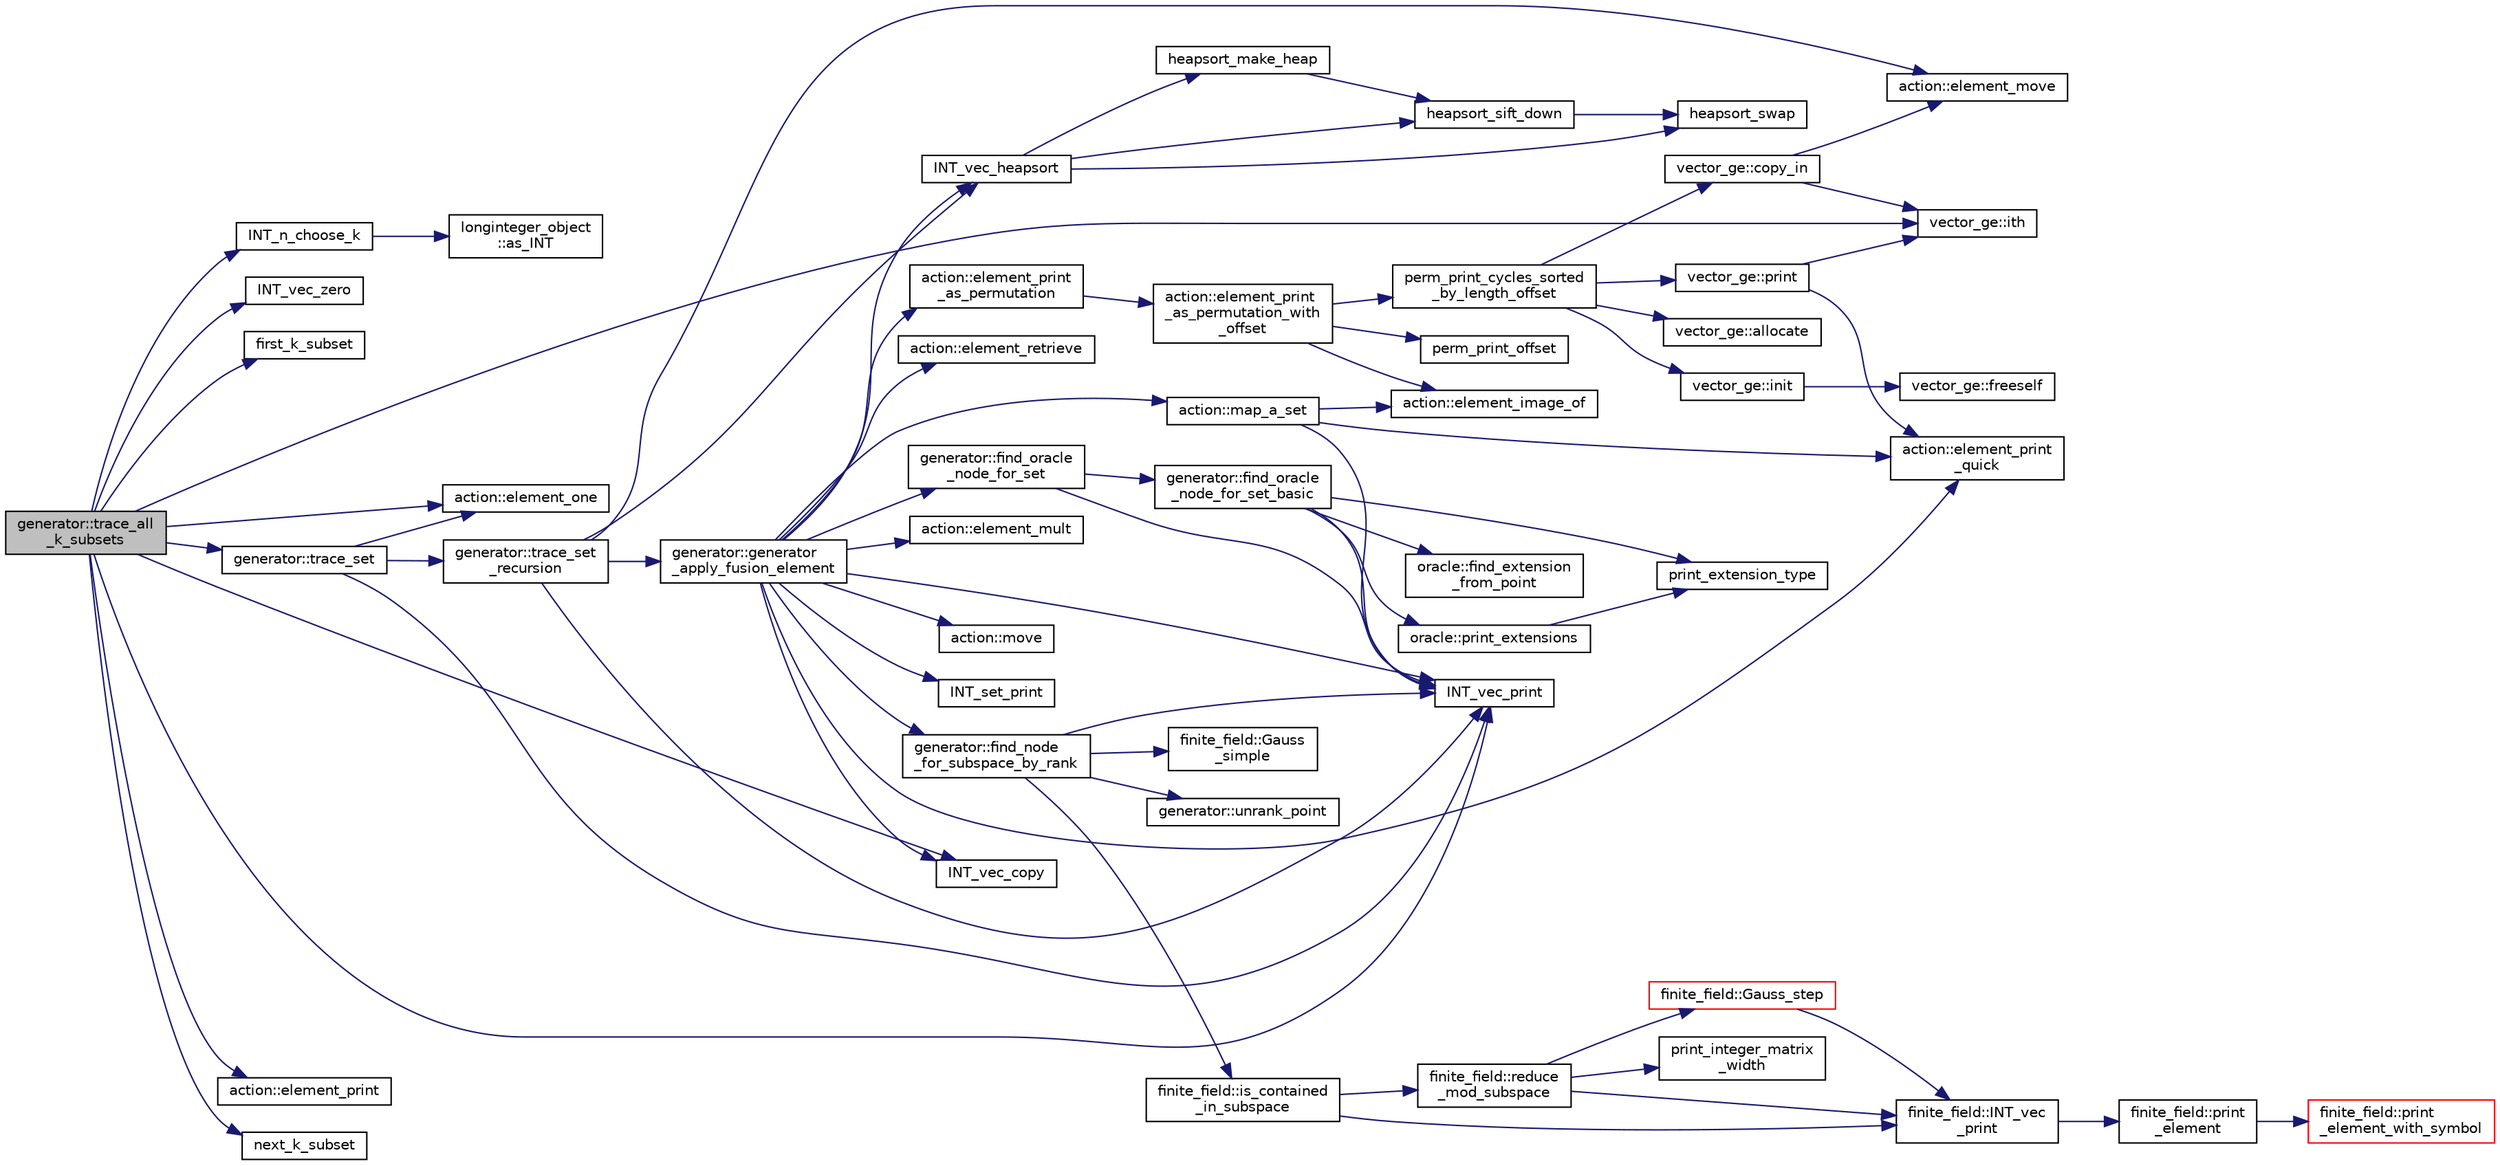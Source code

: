 digraph "generator::trace_all_k_subsets"
{
  edge [fontname="Helvetica",fontsize="10",labelfontname="Helvetica",labelfontsize="10"];
  node [fontname="Helvetica",fontsize="10",shape=record];
  rankdir="LR";
  Node21413 [label="generator::trace_all\l_k_subsets",height=0.2,width=0.4,color="black", fillcolor="grey75", style="filled", fontcolor="black"];
  Node21413 -> Node21414 [color="midnightblue",fontsize="10",style="solid",fontname="Helvetica"];
  Node21414 [label="INT_n_choose_k",height=0.2,width=0.4,color="black", fillcolor="white", style="filled",URL="$d2/d7c/combinatorics_8_c.html#aa74adc702e59feadb839f44c0aaec8f6"];
  Node21414 -> Node21415 [color="midnightblue",fontsize="10",style="solid",fontname="Helvetica"];
  Node21415 [label="longinteger_object\l::as_INT",height=0.2,width=0.4,color="black", fillcolor="white", style="filled",URL="$dd/d7e/classlonginteger__object.html#afb992d4679a6741acc63c8bcba27971e"];
  Node21413 -> Node21416 [color="midnightblue",fontsize="10",style="solid",fontname="Helvetica"];
  Node21416 [label="INT_vec_zero",height=0.2,width=0.4,color="black", fillcolor="white", style="filled",URL="$df/dbf/sajeeb_8_c.html#aa8c9c7977203577026080f546fe4980f"];
  Node21413 -> Node21417 [color="midnightblue",fontsize="10",style="solid",fontname="Helvetica"];
  Node21417 [label="first_k_subset",height=0.2,width=0.4,color="black", fillcolor="white", style="filled",URL="$d2/d7c/combinatorics_8_c.html#ae927aec4a5b64166d7793be334fc82b5"];
  Node21413 -> Node21418 [color="midnightblue",fontsize="10",style="solid",fontname="Helvetica"];
  Node21418 [label="INT_vec_print",height=0.2,width=0.4,color="black", fillcolor="white", style="filled",URL="$df/dbf/sajeeb_8_c.html#a79a5901af0b47dd0d694109543c027fe"];
  Node21413 -> Node21419 [color="midnightblue",fontsize="10",style="solid",fontname="Helvetica"];
  Node21419 [label="INT_vec_copy",height=0.2,width=0.4,color="black", fillcolor="white", style="filled",URL="$df/dbf/sajeeb_8_c.html#ac2d875e27e009af6ec04d17254d11075"];
  Node21413 -> Node21420 [color="midnightblue",fontsize="10",style="solid",fontname="Helvetica"];
  Node21420 [label="action::element_one",height=0.2,width=0.4,color="black", fillcolor="white", style="filled",URL="$d2/d86/classaction.html#a780a105daf04d6d1fe7e2f63b3c88e3b"];
  Node21413 -> Node21421 [color="midnightblue",fontsize="10",style="solid",fontname="Helvetica"];
  Node21421 [label="vector_ge::ith",height=0.2,width=0.4,color="black", fillcolor="white", style="filled",URL="$d4/d6e/classvector__ge.html#a1ff002e8b746a9beb119d57dcd4a15ff"];
  Node21413 -> Node21422 [color="midnightblue",fontsize="10",style="solid",fontname="Helvetica"];
  Node21422 [label="generator::trace_set",height=0.2,width=0.4,color="black", fillcolor="white", style="filled",URL="$d7/d73/classgenerator.html#ae34b55cbb999d9b2aa9dacc8748de0b2"];
  Node21422 -> Node21418 [color="midnightblue",fontsize="10",style="solid",fontname="Helvetica"];
  Node21422 -> Node21420 [color="midnightblue",fontsize="10",style="solid",fontname="Helvetica"];
  Node21422 -> Node21423 [color="midnightblue",fontsize="10",style="solid",fontname="Helvetica"];
  Node21423 [label="generator::trace_set\l_recursion",height=0.2,width=0.4,color="black", fillcolor="white", style="filled",URL="$d7/d73/classgenerator.html#aede118133e199ff6a1a381c7da8366b4"];
  Node21423 -> Node21418 [color="midnightblue",fontsize="10",style="solid",fontname="Helvetica"];
  Node21423 -> Node21424 [color="midnightblue",fontsize="10",style="solid",fontname="Helvetica"];
  Node21424 [label="INT_vec_heapsort",height=0.2,width=0.4,color="black", fillcolor="white", style="filled",URL="$d5/de2/foundations_2data__structures_2data__structures_8h.html#a3590ad9987f801fbfc94634300182f39"];
  Node21424 -> Node21425 [color="midnightblue",fontsize="10",style="solid",fontname="Helvetica"];
  Node21425 [label="heapsort_make_heap",height=0.2,width=0.4,color="black", fillcolor="white", style="filled",URL="$d4/dd7/sorting_8_c.html#a42f24453d7d77eeb1338ebd1a13cfdbb"];
  Node21425 -> Node21426 [color="midnightblue",fontsize="10",style="solid",fontname="Helvetica"];
  Node21426 [label="heapsort_sift_down",height=0.2,width=0.4,color="black", fillcolor="white", style="filled",URL="$d4/dd7/sorting_8_c.html#a65cbb1a6a3f01f511673705437ddc18b"];
  Node21426 -> Node21427 [color="midnightblue",fontsize="10",style="solid",fontname="Helvetica"];
  Node21427 [label="heapsort_swap",height=0.2,width=0.4,color="black", fillcolor="white", style="filled",URL="$d4/dd7/sorting_8_c.html#a8f048362e6065297b19b6975bcbbfcc6"];
  Node21424 -> Node21427 [color="midnightblue",fontsize="10",style="solid",fontname="Helvetica"];
  Node21424 -> Node21426 [color="midnightblue",fontsize="10",style="solid",fontname="Helvetica"];
  Node21423 -> Node21428 [color="midnightblue",fontsize="10",style="solid",fontname="Helvetica"];
  Node21428 [label="generator::generator\l_apply_fusion_element",height=0.2,width=0.4,color="black", fillcolor="white", style="filled",URL="$d7/d73/classgenerator.html#a5e555672da45c6fbc2c5b2d2aa9bb537"];
  Node21428 -> Node21429 [color="midnightblue",fontsize="10",style="solid",fontname="Helvetica"];
  Node21429 [label="INT_set_print",height=0.2,width=0.4,color="black", fillcolor="white", style="filled",URL="$df/dbf/sajeeb_8_c.html#a97614645ec11df30e0e896367f91ffd9"];
  Node21428 -> Node21430 [color="midnightblue",fontsize="10",style="solid",fontname="Helvetica"];
  Node21430 [label="action::element_retrieve",height=0.2,width=0.4,color="black", fillcolor="white", style="filled",URL="$d2/d86/classaction.html#ad28f6f8810ffbad64c1490f78e51e2b1"];
  Node21428 -> Node21431 [color="midnightblue",fontsize="10",style="solid",fontname="Helvetica"];
  Node21431 [label="action::element_print\l_quick",height=0.2,width=0.4,color="black", fillcolor="white", style="filled",URL="$d2/d86/classaction.html#a4844680cf6750396f76494a28655265b"];
  Node21428 -> Node21432 [color="midnightblue",fontsize="10",style="solid",fontname="Helvetica"];
  Node21432 [label="action::element_print\l_as_permutation",height=0.2,width=0.4,color="black", fillcolor="white", style="filled",URL="$d2/d86/classaction.html#a2975618a8203187b688a67c947150bb8"];
  Node21432 -> Node21433 [color="midnightblue",fontsize="10",style="solid",fontname="Helvetica"];
  Node21433 [label="action::element_print\l_as_permutation_with\l_offset",height=0.2,width=0.4,color="black", fillcolor="white", style="filled",URL="$d2/d86/classaction.html#addd61d869434abaad431124a6d858396"];
  Node21433 -> Node21434 [color="midnightblue",fontsize="10",style="solid",fontname="Helvetica"];
  Node21434 [label="action::element_image_of",height=0.2,width=0.4,color="black", fillcolor="white", style="filled",URL="$d2/d86/classaction.html#ae09559d4537a048fc860f8a74a31393d"];
  Node21433 -> Node21435 [color="midnightblue",fontsize="10",style="solid",fontname="Helvetica"];
  Node21435 [label="perm_print_offset",height=0.2,width=0.4,color="black", fillcolor="white", style="filled",URL="$d2/d7c/combinatorics_8_c.html#ab87deef2ba9e4d2ce386a19eeaffecf3"];
  Node21433 -> Node21436 [color="midnightblue",fontsize="10",style="solid",fontname="Helvetica"];
  Node21436 [label="perm_print_cycles_sorted\l_by_length_offset",height=0.2,width=0.4,color="black", fillcolor="white", style="filled",URL="$d5/d90/action__global_8_c.html#a9d1f2e34879c04dbc45d08984a8066e3"];
  Node21436 -> Node21437 [color="midnightblue",fontsize="10",style="solid",fontname="Helvetica"];
  Node21437 [label="vector_ge::init",height=0.2,width=0.4,color="black", fillcolor="white", style="filled",URL="$d4/d6e/classvector__ge.html#afe1d6befd1f1501e6be34afbaa9d30a8"];
  Node21437 -> Node21438 [color="midnightblue",fontsize="10",style="solid",fontname="Helvetica"];
  Node21438 [label="vector_ge::freeself",height=0.2,width=0.4,color="black", fillcolor="white", style="filled",URL="$d4/d6e/classvector__ge.html#aa002e4b715cc73a9b8b367d29700b452"];
  Node21436 -> Node21439 [color="midnightblue",fontsize="10",style="solid",fontname="Helvetica"];
  Node21439 [label="vector_ge::allocate",height=0.2,width=0.4,color="black", fillcolor="white", style="filled",URL="$d4/d6e/classvector__ge.html#a35b062a9201b30f0a87bf87702d243ae"];
  Node21436 -> Node21440 [color="midnightblue",fontsize="10",style="solid",fontname="Helvetica"];
  Node21440 [label="vector_ge::copy_in",height=0.2,width=0.4,color="black", fillcolor="white", style="filled",URL="$d4/d6e/classvector__ge.html#ad02ebf2d4e8bbf095685aea921999145"];
  Node21440 -> Node21421 [color="midnightblue",fontsize="10",style="solid",fontname="Helvetica"];
  Node21440 -> Node21441 [color="midnightblue",fontsize="10",style="solid",fontname="Helvetica"];
  Node21441 [label="action::element_move",height=0.2,width=0.4,color="black", fillcolor="white", style="filled",URL="$d2/d86/classaction.html#a550947491bbb534d3d7951f50198a874"];
  Node21436 -> Node21442 [color="midnightblue",fontsize="10",style="solid",fontname="Helvetica"];
  Node21442 [label="vector_ge::print",height=0.2,width=0.4,color="black", fillcolor="white", style="filled",URL="$d4/d6e/classvector__ge.html#a0d260cce035c20b32d7989c50670aa8a"];
  Node21442 -> Node21431 [color="midnightblue",fontsize="10",style="solid",fontname="Helvetica"];
  Node21442 -> Node21421 [color="midnightblue",fontsize="10",style="solid",fontname="Helvetica"];
  Node21428 -> Node21418 [color="midnightblue",fontsize="10",style="solid",fontname="Helvetica"];
  Node21428 -> Node21443 [color="midnightblue",fontsize="10",style="solid",fontname="Helvetica"];
  Node21443 [label="action::map_a_set",height=0.2,width=0.4,color="black", fillcolor="white", style="filled",URL="$d2/d86/classaction.html#a600e542e5aeca2a46f18110e027947e0"];
  Node21443 -> Node21431 [color="midnightblue",fontsize="10",style="solid",fontname="Helvetica"];
  Node21443 -> Node21418 [color="midnightblue",fontsize="10",style="solid",fontname="Helvetica"];
  Node21443 -> Node21434 [color="midnightblue",fontsize="10",style="solid",fontname="Helvetica"];
  Node21428 -> Node21444 [color="midnightblue",fontsize="10",style="solid",fontname="Helvetica"];
  Node21444 [label="action::element_mult",height=0.2,width=0.4,color="black", fillcolor="white", style="filled",URL="$d2/d86/classaction.html#ae9e36b2cae1f0f7bd7144097fa9a34b3"];
  Node21428 -> Node21445 [color="midnightblue",fontsize="10",style="solid",fontname="Helvetica"];
  Node21445 [label="action::move",height=0.2,width=0.4,color="black", fillcolor="white", style="filled",URL="$d2/d86/classaction.html#ab857fef69d8687a7926a9e4a00dd77ee"];
  Node21428 -> Node21446 [color="midnightblue",fontsize="10",style="solid",fontname="Helvetica"];
  Node21446 [label="generator::find_node\l_for_subspace_by_rank",height=0.2,width=0.4,color="black", fillcolor="white", style="filled",URL="$d7/d73/classgenerator.html#ad118a5102c2f16c7bed14ee432fe70b2"];
  Node21446 -> Node21418 [color="midnightblue",fontsize="10",style="solid",fontname="Helvetica"];
  Node21446 -> Node21447 [color="midnightblue",fontsize="10",style="solid",fontname="Helvetica"];
  Node21447 [label="generator::unrank_point",height=0.2,width=0.4,color="black", fillcolor="white", style="filled",URL="$d7/d73/classgenerator.html#ad8842983b197430759b0588712c26693"];
  Node21446 -> Node21448 [color="midnightblue",fontsize="10",style="solid",fontname="Helvetica"];
  Node21448 [label="finite_field::Gauss\l_simple",height=0.2,width=0.4,color="black", fillcolor="white", style="filled",URL="$df/d5a/classfinite__field.html#aba4950590e24a1ce323f292cf47b3307"];
  Node21446 -> Node21449 [color="midnightblue",fontsize="10",style="solid",fontname="Helvetica"];
  Node21449 [label="finite_field::is_contained\l_in_subspace",height=0.2,width=0.4,color="black", fillcolor="white", style="filled",URL="$df/d5a/classfinite__field.html#a21d04fc4ddc2f03fb3401656f14abb72"];
  Node21449 -> Node21450 [color="midnightblue",fontsize="10",style="solid",fontname="Helvetica"];
  Node21450 [label="finite_field::INT_vec\l_print",height=0.2,width=0.4,color="black", fillcolor="white", style="filled",URL="$df/d5a/classfinite__field.html#a9c33a61dedc197e37b014b6f8dc07f06"];
  Node21450 -> Node21451 [color="midnightblue",fontsize="10",style="solid",fontname="Helvetica"];
  Node21451 [label="finite_field::print\l_element",height=0.2,width=0.4,color="black", fillcolor="white", style="filled",URL="$df/d5a/classfinite__field.html#ab7d1f59c043d7696b8b47c92d0fedad5"];
  Node21451 -> Node21452 [color="midnightblue",fontsize="10",style="solid",fontname="Helvetica"];
  Node21452 [label="finite_field::print\l_element_with_symbol",height=0.2,width=0.4,color="red", fillcolor="white", style="filled",URL="$df/d5a/classfinite__field.html#aa0180c961aa4a0a8934cb4dc82e38a4d"];
  Node21449 -> Node21454 [color="midnightblue",fontsize="10",style="solid",fontname="Helvetica"];
  Node21454 [label="finite_field::reduce\l_mod_subspace",height=0.2,width=0.4,color="black", fillcolor="white", style="filled",URL="$df/d5a/classfinite__field.html#a58c58854e54819ab1f3b1df2a12423ad"];
  Node21454 -> Node21450 [color="midnightblue",fontsize="10",style="solid",fontname="Helvetica"];
  Node21454 -> Node21455 [color="midnightblue",fontsize="10",style="solid",fontname="Helvetica"];
  Node21455 [label="print_integer_matrix\l_width",height=0.2,width=0.4,color="black", fillcolor="white", style="filled",URL="$d5/db4/io__and__os_8h.html#aa78f3e73fc2179251bd15adbcc31573f"];
  Node21454 -> Node21456 [color="midnightblue",fontsize="10",style="solid",fontname="Helvetica"];
  Node21456 [label="finite_field::Gauss_step",height=0.2,width=0.4,color="red", fillcolor="white", style="filled",URL="$df/d5a/classfinite__field.html#a888228cd0bdf000bd4d44cf4d1ad62ce"];
  Node21456 -> Node21450 [color="midnightblue",fontsize="10",style="solid",fontname="Helvetica"];
  Node21428 -> Node21419 [color="midnightblue",fontsize="10",style="solid",fontname="Helvetica"];
  Node21428 -> Node21424 [color="midnightblue",fontsize="10",style="solid",fontname="Helvetica"];
  Node21428 -> Node21463 [color="midnightblue",fontsize="10",style="solid",fontname="Helvetica"];
  Node21463 [label="generator::find_oracle\l_node_for_set",height=0.2,width=0.4,color="black", fillcolor="white", style="filled",URL="$d7/d73/classgenerator.html#acdf58f4d0bdb6a88af63cdd5fb5d6bff"];
  Node21463 -> Node21418 [color="midnightblue",fontsize="10",style="solid",fontname="Helvetica"];
  Node21463 -> Node21464 [color="midnightblue",fontsize="10",style="solid",fontname="Helvetica"];
  Node21464 [label="generator::find_oracle\l_node_for_set_basic",height=0.2,width=0.4,color="black", fillcolor="white", style="filled",URL="$d7/d73/classgenerator.html#aef74bcab80fb84791767d56f6cc1464f"];
  Node21464 -> Node21418 [color="midnightblue",fontsize="10",style="solid",fontname="Helvetica"];
  Node21464 -> Node21465 [color="midnightblue",fontsize="10",style="solid",fontname="Helvetica"];
  Node21465 [label="oracle::find_extension\l_from_point",height=0.2,width=0.4,color="black", fillcolor="white", style="filled",URL="$d7/da7/classoracle.html#aa6091b5a2260435d706a61ddc06ad1a4"];
  Node21464 -> Node21466 [color="midnightblue",fontsize="10",style="solid",fontname="Helvetica"];
  Node21466 [label="oracle::print_extensions",height=0.2,width=0.4,color="black", fillcolor="white", style="filled",URL="$d7/da7/classoracle.html#a6ea212ee0158a6c6146d54f79ba0e9f3"];
  Node21466 -> Node21467 [color="midnightblue",fontsize="10",style="solid",fontname="Helvetica"];
  Node21467 [label="print_extension_type",height=0.2,width=0.4,color="black", fillcolor="white", style="filled",URL="$da/d10/other_8h.html#ab39242254c1c0bce13010118473d8c74"];
  Node21464 -> Node21467 [color="midnightblue",fontsize="10",style="solid",fontname="Helvetica"];
  Node21423 -> Node21441 [color="midnightblue",fontsize="10",style="solid",fontname="Helvetica"];
  Node21413 -> Node21468 [color="midnightblue",fontsize="10",style="solid",fontname="Helvetica"];
  Node21468 [label="action::element_print",height=0.2,width=0.4,color="black", fillcolor="white", style="filled",URL="$d2/d86/classaction.html#ae38c3ef3c1125213733d63c6fc3c40cd"];
  Node21413 -> Node21469 [color="midnightblue",fontsize="10",style="solid",fontname="Helvetica"];
  Node21469 [label="next_k_subset",height=0.2,width=0.4,color="black", fillcolor="white", style="filled",URL="$d2/d7c/combinatorics_8_c.html#a775056f4f5ce3fe0bb7f9db279934c9b"];
}

